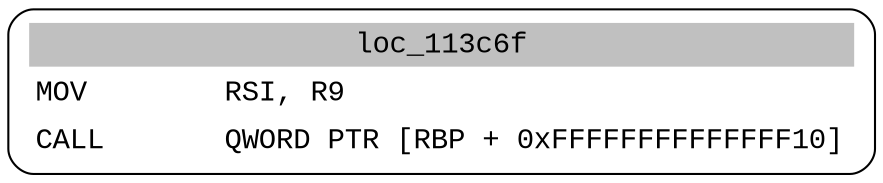 digraph asm_graph {
1941 [
shape="Mrecord" fontname="Courier New"label =<<table border="0" cellborder="0" cellpadding="3"><tr><td align="center" colspan="2" bgcolor="grey">loc_113c6f</td></tr><tr><td align="left">MOV        RSI, R9</td></tr><tr><td align="left">CALL       QWORD PTR [RBP + 0xFFFFFFFFFFFFFF10]</td></tr></table>> ];
}